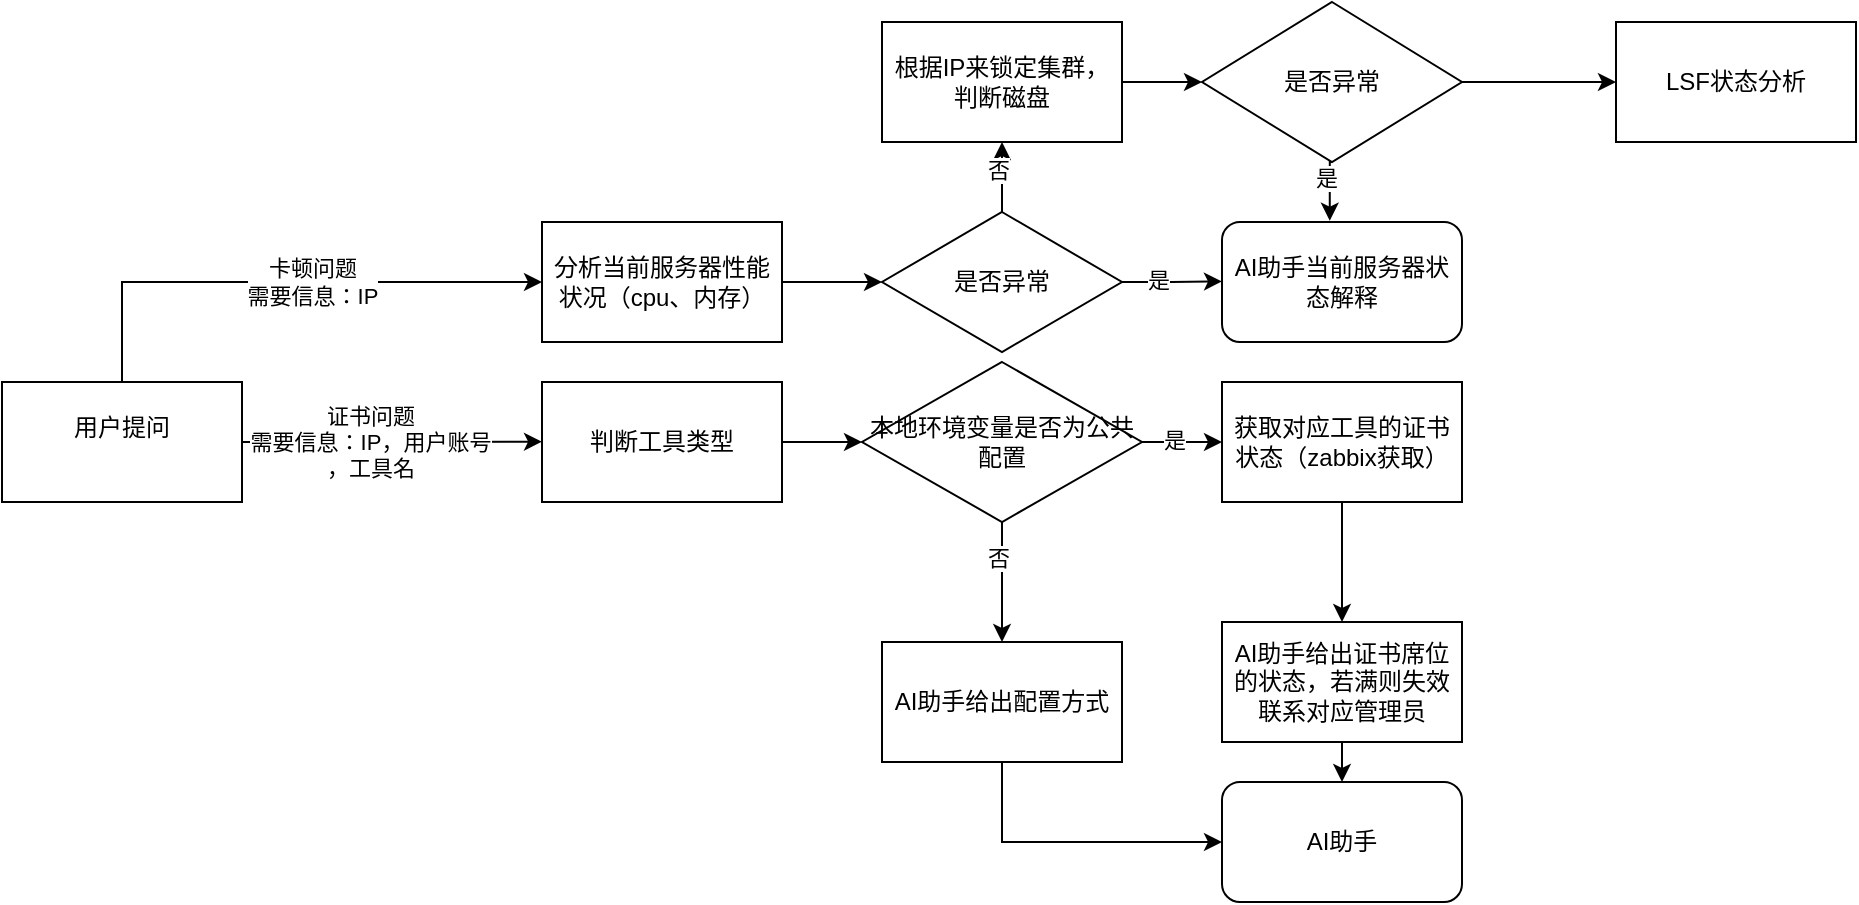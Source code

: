 <mxfile version="26.2.14">
  <diagram name="第 1 页" id="_3apzQWNts1fiMa5BOEU">
    <mxGraphModel dx="1273" dy="1723" grid="1" gridSize="10" guides="1" tooltips="1" connect="1" arrows="1" fold="1" page="1" pageScale="1" pageWidth="827" pageHeight="1169" math="0" shadow="0">
      <root>
        <mxCell id="0" />
        <mxCell id="1" parent="0" />
        <mxCell id="du3ij_6MLwKsIhkfcnGm-9" style="edgeStyle=orthogonalEdgeStyle;rounded=0;orthogonalLoop=1;jettySize=auto;html=1;exitX=0.5;exitY=0;exitDx=0;exitDy=0;entryX=0;entryY=0.5;entryDx=0;entryDy=0;" edge="1" parent="1" source="du3ij_6MLwKsIhkfcnGm-1" target="du3ij_6MLwKsIhkfcnGm-5">
          <mxGeometry relative="1" as="geometry" />
        </mxCell>
        <mxCell id="du3ij_6MLwKsIhkfcnGm-10" value="卡顿问题&lt;div&gt;需要信息：IP&lt;/div&gt;" style="edgeLabel;html=1;align=center;verticalAlign=middle;resizable=0;points=[];" vertex="1" connectable="0" parent="du3ij_6MLwKsIhkfcnGm-9">
          <mxGeometry x="0.112" relative="1" as="geometry">
            <mxPoint as="offset" />
          </mxGeometry>
        </mxCell>
        <mxCell id="du3ij_6MLwKsIhkfcnGm-14" style="edgeStyle=orthogonalEdgeStyle;rounded=0;orthogonalLoop=1;jettySize=auto;html=1;exitX=1;exitY=0.5;exitDx=0;exitDy=0;" edge="1" parent="1" source="du3ij_6MLwKsIhkfcnGm-1">
          <mxGeometry relative="1" as="geometry">
            <mxPoint x="290" y="149.81" as="targetPoint" />
          </mxGeometry>
        </mxCell>
        <mxCell id="du3ij_6MLwKsIhkfcnGm-15" value="证书问题&lt;div&gt;需要信息：IP，用户账号&lt;/div&gt;&lt;div&gt;，工具名&lt;/div&gt;" style="edgeLabel;html=1;align=center;verticalAlign=middle;resizable=0;points=[];" vertex="1" connectable="0" parent="du3ij_6MLwKsIhkfcnGm-14">
          <mxGeometry x="-0.152" relative="1" as="geometry">
            <mxPoint as="offset" />
          </mxGeometry>
        </mxCell>
        <mxCell id="du3ij_6MLwKsIhkfcnGm-1" value="用户提问&lt;div&gt;&lt;br&gt;&lt;/div&gt;" style="rounded=0;whiteSpace=wrap;html=1;" vertex="1" parent="1">
          <mxGeometry x="20" y="120" width="120" height="60" as="geometry" />
        </mxCell>
        <mxCell id="du3ij_6MLwKsIhkfcnGm-40" style="edgeStyle=orthogonalEdgeStyle;rounded=0;orthogonalLoop=1;jettySize=auto;html=1;exitX=1;exitY=0.5;exitDx=0;exitDy=0;entryX=0;entryY=0.5;entryDx=0;entryDy=0;" edge="1" parent="1" source="du3ij_6MLwKsIhkfcnGm-5" target="du3ij_6MLwKsIhkfcnGm-39">
          <mxGeometry relative="1" as="geometry" />
        </mxCell>
        <mxCell id="du3ij_6MLwKsIhkfcnGm-5" value="分析当前服务器性能状况（cpu、内存）" style="rounded=0;whiteSpace=wrap;html=1;" vertex="1" parent="1">
          <mxGeometry x="290" y="40" width="120" height="60" as="geometry" />
        </mxCell>
        <mxCell id="du3ij_6MLwKsIhkfcnGm-35" style="edgeStyle=orthogonalEdgeStyle;rounded=0;orthogonalLoop=1;jettySize=auto;html=1;exitX=1;exitY=0.5;exitDx=0;exitDy=0;entryX=0;entryY=0.5;entryDx=0;entryDy=0;" edge="1" parent="1" source="du3ij_6MLwKsIhkfcnGm-12" target="du3ij_6MLwKsIhkfcnGm-30">
          <mxGeometry relative="1" as="geometry" />
        </mxCell>
        <mxCell id="du3ij_6MLwKsIhkfcnGm-12" value="判断工具类型" style="rounded=0;whiteSpace=wrap;html=1;" vertex="1" parent="1">
          <mxGeometry x="290" y="120" width="120" height="60" as="geometry" />
        </mxCell>
        <mxCell id="du3ij_6MLwKsIhkfcnGm-24" style="edgeStyle=orthogonalEdgeStyle;rounded=0;orthogonalLoop=1;jettySize=auto;html=1;exitX=0.5;exitY=1;exitDx=0;exitDy=0;entryX=0.5;entryY=0;entryDx=0;entryDy=0;" edge="1" parent="1" source="du3ij_6MLwKsIhkfcnGm-30" target="du3ij_6MLwKsIhkfcnGm-22">
          <mxGeometry relative="1" as="geometry">
            <mxPoint x="540" y="170" as="sourcePoint" />
          </mxGeometry>
        </mxCell>
        <mxCell id="du3ij_6MLwKsIhkfcnGm-34" value="否" style="edgeLabel;html=1;align=center;verticalAlign=middle;resizable=0;points=[];" vertex="1" connectable="0" parent="du3ij_6MLwKsIhkfcnGm-24">
          <mxGeometry x="-0.405" y="-2" relative="1" as="geometry">
            <mxPoint as="offset" />
          </mxGeometry>
        </mxCell>
        <mxCell id="du3ij_6MLwKsIhkfcnGm-27" style="edgeStyle=orthogonalEdgeStyle;rounded=0;orthogonalLoop=1;jettySize=auto;html=1;exitX=0.5;exitY=1;exitDx=0;exitDy=0;entryX=0.5;entryY=0;entryDx=0;entryDy=0;" edge="1" parent="1" source="du3ij_6MLwKsIhkfcnGm-17" target="du3ij_6MLwKsIhkfcnGm-26">
          <mxGeometry relative="1" as="geometry" />
        </mxCell>
        <mxCell id="du3ij_6MLwKsIhkfcnGm-17" value="获取对应工具的证书状态（zabbix获取）" style="rounded=0;whiteSpace=wrap;html=1;" vertex="1" parent="1">
          <mxGeometry x="630" y="120" width="120" height="60" as="geometry" />
        </mxCell>
        <mxCell id="du3ij_6MLwKsIhkfcnGm-28" style="edgeStyle=orthogonalEdgeStyle;rounded=0;orthogonalLoop=1;jettySize=auto;html=1;exitX=0.5;exitY=1;exitDx=0;exitDy=0;entryX=0;entryY=0.5;entryDx=0;entryDy=0;" edge="1" parent="1" source="du3ij_6MLwKsIhkfcnGm-22" target="du3ij_6MLwKsIhkfcnGm-25">
          <mxGeometry relative="1" as="geometry" />
        </mxCell>
        <mxCell id="du3ij_6MLwKsIhkfcnGm-22" value="AI助手给出配置方式" style="rounded=0;whiteSpace=wrap;html=1;" vertex="1" parent="1">
          <mxGeometry x="460" y="250" width="120" height="60" as="geometry" />
        </mxCell>
        <mxCell id="du3ij_6MLwKsIhkfcnGm-25" value="AI助手" style="rounded=1;whiteSpace=wrap;html=1;" vertex="1" parent="1">
          <mxGeometry x="630" y="320" width="120" height="60" as="geometry" />
        </mxCell>
        <mxCell id="du3ij_6MLwKsIhkfcnGm-29" style="edgeStyle=orthogonalEdgeStyle;rounded=0;orthogonalLoop=1;jettySize=auto;html=1;exitX=0.5;exitY=1;exitDx=0;exitDy=0;entryX=0.5;entryY=0;entryDx=0;entryDy=0;" edge="1" parent="1" source="du3ij_6MLwKsIhkfcnGm-26" target="du3ij_6MLwKsIhkfcnGm-25">
          <mxGeometry relative="1" as="geometry" />
        </mxCell>
        <mxCell id="du3ij_6MLwKsIhkfcnGm-26" value="AI助手给出证书席位的状态，若满则失效联系对应管理员" style="rounded=0;whiteSpace=wrap;html=1;" vertex="1" parent="1">
          <mxGeometry x="630" y="240" width="120" height="60" as="geometry" />
        </mxCell>
        <mxCell id="du3ij_6MLwKsIhkfcnGm-32" style="edgeStyle=orthogonalEdgeStyle;rounded=0;orthogonalLoop=1;jettySize=auto;html=1;exitX=1;exitY=0.5;exitDx=0;exitDy=0;entryX=0;entryY=0.5;entryDx=0;entryDy=0;" edge="1" parent="1" source="du3ij_6MLwKsIhkfcnGm-30" target="du3ij_6MLwKsIhkfcnGm-17">
          <mxGeometry relative="1" as="geometry" />
        </mxCell>
        <mxCell id="du3ij_6MLwKsIhkfcnGm-33" value="是" style="edgeLabel;html=1;align=center;verticalAlign=middle;resizable=0;points=[];" vertex="1" connectable="0" parent="du3ij_6MLwKsIhkfcnGm-32">
          <mxGeometry x="-0.216" y="1" relative="1" as="geometry">
            <mxPoint as="offset" />
          </mxGeometry>
        </mxCell>
        <mxCell id="du3ij_6MLwKsIhkfcnGm-30" value="本地环境变量是否为公共配置" style="rhombus;whiteSpace=wrap;html=1;" vertex="1" parent="1">
          <mxGeometry x="450" y="110" width="140" height="80" as="geometry" />
        </mxCell>
        <mxCell id="du3ij_6MLwKsIhkfcnGm-49" style="edgeStyle=orthogonalEdgeStyle;rounded=0;orthogonalLoop=1;jettySize=auto;html=1;exitX=1;exitY=0.5;exitDx=0;exitDy=0;entryX=0;entryY=0.5;entryDx=0;entryDy=0;" edge="1" parent="1" source="du3ij_6MLwKsIhkfcnGm-38" target="du3ij_6MLwKsIhkfcnGm-48">
          <mxGeometry relative="1" as="geometry" />
        </mxCell>
        <mxCell id="du3ij_6MLwKsIhkfcnGm-38" value="根据IP来锁定集群，判断磁盘" style="rounded=0;whiteSpace=wrap;html=1;" vertex="1" parent="1">
          <mxGeometry x="460" y="-60" width="120" height="60" as="geometry" />
        </mxCell>
        <mxCell id="du3ij_6MLwKsIhkfcnGm-41" style="edgeStyle=orthogonalEdgeStyle;rounded=0;orthogonalLoop=1;jettySize=auto;html=1;exitX=1;exitY=0.5;exitDx=0;exitDy=0;" edge="1" parent="1" source="du3ij_6MLwKsIhkfcnGm-39">
          <mxGeometry relative="1" as="geometry">
            <mxPoint x="630" y="69.69" as="targetPoint" />
          </mxGeometry>
        </mxCell>
        <mxCell id="du3ij_6MLwKsIhkfcnGm-42" value="是" style="edgeLabel;html=1;align=center;verticalAlign=middle;resizable=0;points=[];" vertex="1" connectable="0" parent="du3ij_6MLwKsIhkfcnGm-41">
          <mxGeometry x="-0.288" y="1" relative="1" as="geometry">
            <mxPoint as="offset" />
          </mxGeometry>
        </mxCell>
        <mxCell id="du3ij_6MLwKsIhkfcnGm-44" style="edgeStyle=orthogonalEdgeStyle;rounded=0;orthogonalLoop=1;jettySize=auto;html=1;exitX=0.5;exitY=0;exitDx=0;exitDy=0;entryX=0.5;entryY=1;entryDx=0;entryDy=0;" edge="1" parent="1" source="du3ij_6MLwKsIhkfcnGm-39" target="du3ij_6MLwKsIhkfcnGm-38">
          <mxGeometry relative="1" as="geometry" />
        </mxCell>
        <mxCell id="du3ij_6MLwKsIhkfcnGm-45" value="否" style="edgeLabel;html=1;align=center;verticalAlign=middle;resizable=0;points=[];" vertex="1" connectable="0" parent="du3ij_6MLwKsIhkfcnGm-44">
          <mxGeometry x="0.241" y="2" relative="1" as="geometry">
            <mxPoint as="offset" />
          </mxGeometry>
        </mxCell>
        <mxCell id="du3ij_6MLwKsIhkfcnGm-39" value="是否异常" style="rhombus;whiteSpace=wrap;html=1;" vertex="1" parent="1">
          <mxGeometry x="460" y="35" width="120" height="70" as="geometry" />
        </mxCell>
        <mxCell id="du3ij_6MLwKsIhkfcnGm-46" value="AI助手当前服务器状态解释" style="rounded=1;whiteSpace=wrap;html=1;" vertex="1" parent="1">
          <mxGeometry x="630" y="40" width="120" height="60" as="geometry" />
        </mxCell>
        <mxCell id="du3ij_6MLwKsIhkfcnGm-52" style="edgeStyle=orthogonalEdgeStyle;rounded=0;orthogonalLoop=1;jettySize=auto;html=1;exitX=1;exitY=0.5;exitDx=0;exitDy=0;" edge="1" parent="1" source="du3ij_6MLwKsIhkfcnGm-48" target="du3ij_6MLwKsIhkfcnGm-53">
          <mxGeometry relative="1" as="geometry">
            <mxPoint x="790" y="-30" as="targetPoint" />
          </mxGeometry>
        </mxCell>
        <mxCell id="du3ij_6MLwKsIhkfcnGm-48" value="是否异常" style="rhombus;whiteSpace=wrap;html=1;" vertex="1" parent="1">
          <mxGeometry x="620" y="-70" width="130" height="80" as="geometry" />
        </mxCell>
        <mxCell id="du3ij_6MLwKsIhkfcnGm-50" style="edgeStyle=orthogonalEdgeStyle;rounded=0;orthogonalLoop=1;jettySize=auto;html=1;exitX=0.5;exitY=1;exitDx=0;exitDy=0;entryX=0.449;entryY=-0.011;entryDx=0;entryDy=0;entryPerimeter=0;" edge="1" parent="1" source="du3ij_6MLwKsIhkfcnGm-48" target="du3ij_6MLwKsIhkfcnGm-46">
          <mxGeometry relative="1" as="geometry" />
        </mxCell>
        <mxCell id="du3ij_6MLwKsIhkfcnGm-51" value="是" style="edgeLabel;html=1;align=center;verticalAlign=middle;resizable=0;points=[];" vertex="1" connectable="0" parent="du3ij_6MLwKsIhkfcnGm-50">
          <mxGeometry x="-0.407" y="-2" relative="1" as="geometry">
            <mxPoint as="offset" />
          </mxGeometry>
        </mxCell>
        <mxCell id="du3ij_6MLwKsIhkfcnGm-53" value="LSF状态分析" style="rounded=0;whiteSpace=wrap;html=1;" vertex="1" parent="1">
          <mxGeometry x="827" y="-60" width="120" height="60" as="geometry" />
        </mxCell>
      </root>
    </mxGraphModel>
  </diagram>
</mxfile>
